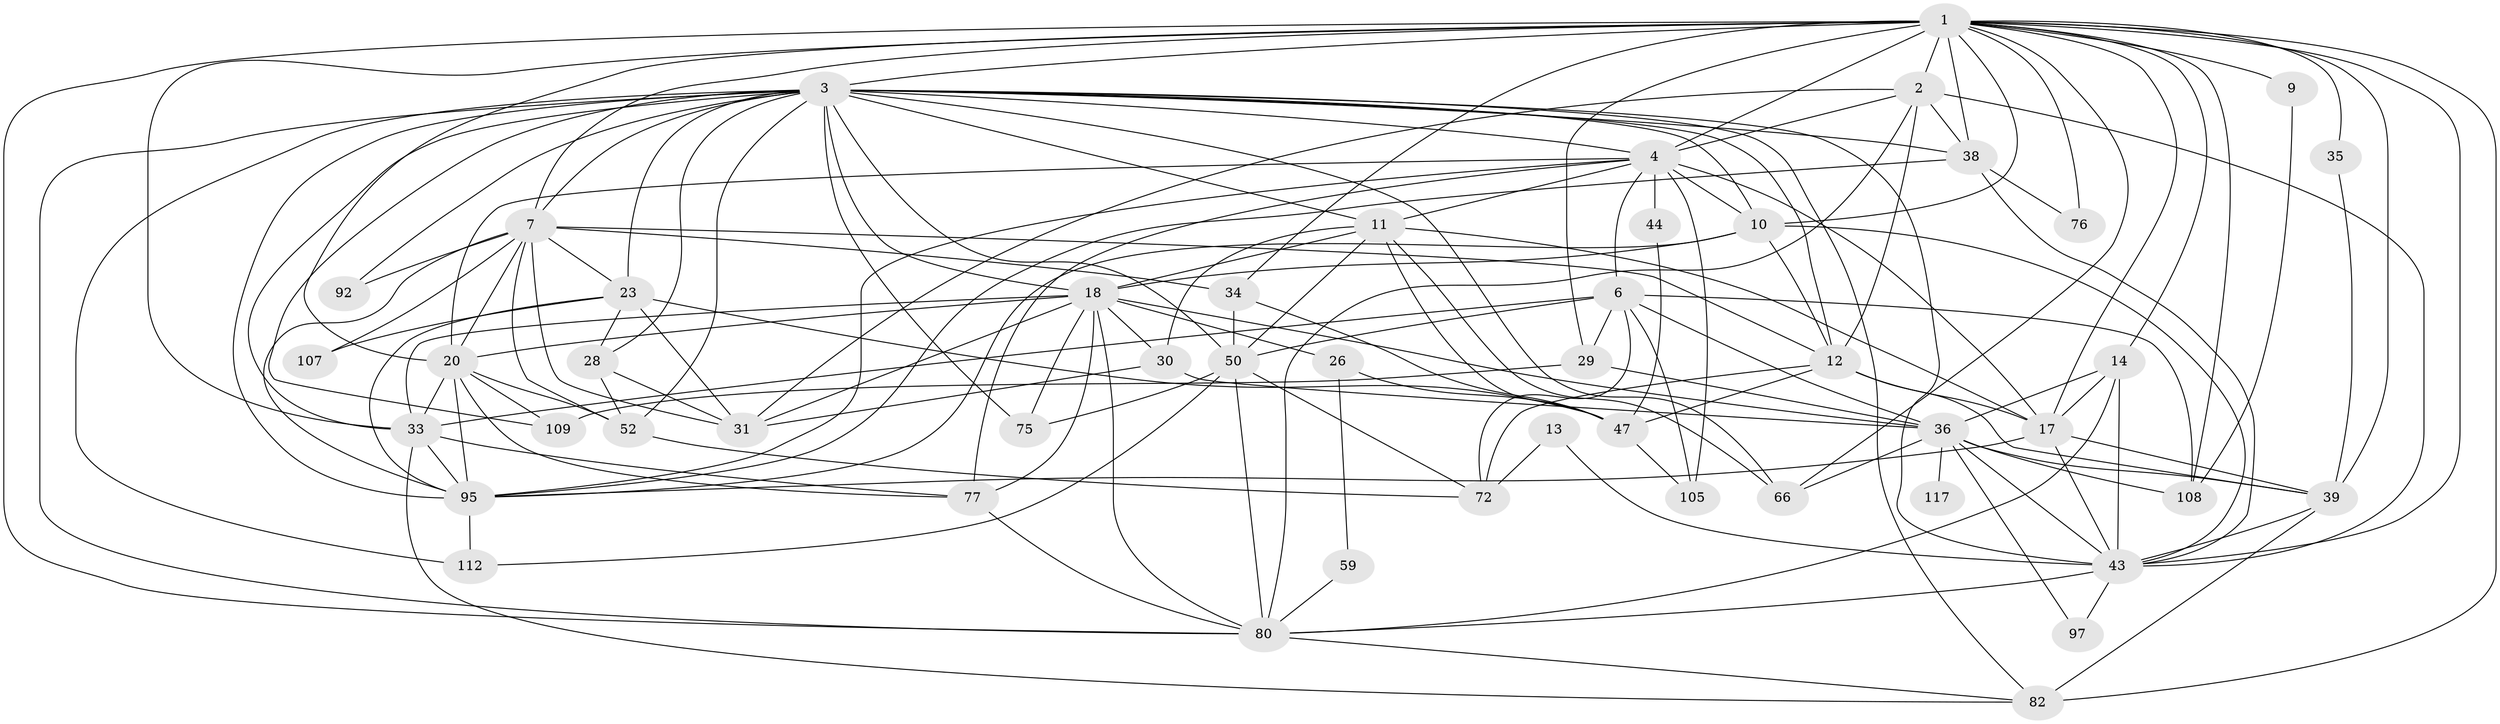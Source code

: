 // original degree distribution, {4: 0.33064516129032256, 5: 0.1532258064516129, 3: 0.18548387096774194, 8: 0.016129032258064516, 2: 0.1774193548387097, 6: 0.08870967741935484, 7: 0.04838709677419355}
// Generated by graph-tools (version 1.1) at 2025/18/03/04/25 18:18:48]
// undirected, 49 vertices, 154 edges
graph export_dot {
graph [start="1"]
  node [color=gray90,style=filled];
  1 [super="+22+16"];
  2 [super="+84+53+73"];
  3 [super="+15+5"];
  4 [super="+25"];
  6 [super="+27+69"];
  7 [super="+8+24"];
  9;
  10 [super="+123+74"];
  11 [super="+70+83"];
  12 [super="+19+46"];
  13;
  14 [super="+111+42"];
  17 [super="+103+65"];
  18 [super="+54+86+21"];
  20 [super="+49+51"];
  23 [super="+79+63"];
  26;
  28 [super="+55"];
  29 [super="+89"];
  30 [super="+106"];
  31 [super="+94"];
  33 [super="+71+110"];
  34 [super="+120"];
  35;
  36 [super="+48+68"];
  38 [super="+85"];
  39 [super="+100"];
  43 [super="+64"];
  44;
  47 [super="+121+122"];
  50 [super="+61"];
  52 [super="+91"];
  59;
  66 [super="+119+113"];
  72;
  75;
  76;
  77;
  80 [super="+88"];
  82 [super="+90"];
  92;
  95 [super="+115"];
  97;
  105;
  107;
  108;
  109;
  112;
  117;
  1 -- 35;
  1 -- 7 [weight=2];
  1 -- 2 [weight=2];
  1 -- 39 [weight=2];
  1 -- 9;
  1 -- 80;
  1 -- 43;
  1 -- 33 [weight=3];
  1 -- 10;
  1 -- 108;
  1 -- 76;
  1 -- 17;
  1 -- 82;
  1 -- 20;
  1 -- 29;
  1 -- 34;
  1 -- 14;
  1 -- 66;
  1 -- 3;
  1 -- 38;
  1 -- 4;
  2 -- 31;
  2 -- 80;
  2 -- 43;
  2 -- 12;
  2 -- 38;
  2 -- 4;
  3 -- 75;
  3 -- 109;
  3 -- 112;
  3 -- 52;
  3 -- 23;
  3 -- 28 [weight=2];
  3 -- 50;
  3 -- 33 [weight=2];
  3 -- 82;
  3 -- 66;
  3 -- 7;
  3 -- 10 [weight=2];
  3 -- 11 [weight=2];
  3 -- 12;
  3 -- 80;
  3 -- 18;
  3 -- 92;
  3 -- 95;
  3 -- 38 [weight=2];
  3 -- 43;
  3 -- 4;
  4 -- 17;
  4 -- 105 [weight=2];
  4 -- 10;
  4 -- 11;
  4 -- 44;
  4 -- 77;
  4 -- 20;
  4 -- 95;
  4 -- 6;
  6 -- 72;
  6 -- 33;
  6 -- 50;
  6 -- 108;
  6 -- 36;
  6 -- 105;
  6 -- 29;
  7 -- 107;
  7 -- 23;
  7 -- 92;
  7 -- 20;
  7 -- 12;
  7 -- 52;
  7 -- 34;
  7 -- 95;
  7 -- 31;
  9 -- 108;
  10 -- 95;
  10 -- 12;
  10 -- 18 [weight=2];
  10 -- 43;
  11 -- 47;
  11 -- 17 [weight=2];
  11 -- 18;
  11 -- 50;
  11 -- 30;
  11 -- 66;
  12 -- 72 [weight=2];
  12 -- 39;
  12 -- 17;
  12 -- 47;
  13 -- 43;
  13 -- 72;
  14 -- 43;
  14 -- 17;
  14 -- 80;
  14 -- 36;
  17 -- 39;
  17 -- 95;
  17 -- 43;
  18 -- 77;
  18 -- 75;
  18 -- 31;
  18 -- 80;
  18 -- 33;
  18 -- 26;
  18 -- 20;
  18 -- 36;
  18 -- 30;
  20 -- 95;
  20 -- 77;
  20 -- 109;
  20 -- 33;
  20 -- 52;
  23 -- 95;
  23 -- 47;
  23 -- 107;
  23 -- 28;
  23 -- 31;
  26 -- 59;
  26 -- 47;
  28 -- 52;
  28 -- 31;
  29 -- 109;
  29 -- 36;
  30 -- 31;
  30 -- 36;
  33 -- 82;
  33 -- 77;
  33 -- 95;
  34 -- 47;
  34 -- 50;
  35 -- 39;
  36 -- 117 [weight=2];
  36 -- 39;
  36 -- 43;
  36 -- 97;
  36 -- 66 [weight=3];
  36 -- 108;
  38 -- 95;
  38 -- 43;
  38 -- 76;
  39 -- 43;
  39 -- 82 [weight=2];
  43 -- 80;
  43 -- 97;
  44 -- 47;
  47 -- 105;
  50 -- 80;
  50 -- 72;
  50 -- 75;
  50 -- 112;
  52 -- 72;
  59 -- 80;
  77 -- 80;
  80 -- 82;
  95 -- 112;
}
